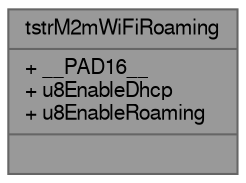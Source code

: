 digraph "tstrM2mWiFiRoaming"
{
 // LATEX_PDF_SIZE
  bgcolor="transparent";
  edge [fontname=FreeSans,fontsize=10,labelfontname=FreeSans,labelfontsize=10];
  node [fontname=FreeSans,fontsize=10,shape=box,height=0.2,width=0.4];
  Node1 [shape=record,label="{tstrM2mWiFiRoaming\n|+ __PAD16__\l+ u8EnableDhcp\l+ u8EnableRoaming\l|}",height=0.2,width=0.4,color="gray40", fillcolor="grey60", style="filled", fontcolor="black",tooltip=" "];
}
